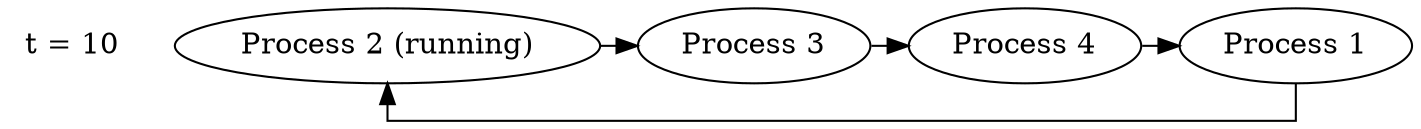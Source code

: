 digraph G {
  graph[splines=ortho];
  {
    rank=same;
    proc1[label="Process 2 (running)"];
    proc2[label="Process 3"];
    proc3[label="Process 4"];
    proc4[label="Process 1"];

    label_node[label="t = 10" shape="plaintext"]
  }

  {label_node->proc1 [style=invis]};
  proc1->proc2->proc3->proc4->proc1
}

